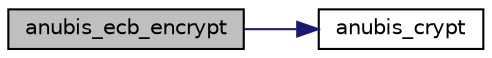 digraph "anubis_ecb_encrypt"
{
 // LATEX_PDF_SIZE
  edge [fontname="Helvetica",fontsize="10",labelfontname="Helvetica",labelfontsize="10"];
  node [fontname="Helvetica",fontsize="10",shape=record];
  rankdir="LR";
  Node11 [label="anubis_ecb_encrypt",height=0.2,width=0.4,color="black", fillcolor="grey75", style="filled", fontcolor="black",tooltip="Encrypts a block of text with Anubis."];
  Node11 -> Node12 [color="midnightblue",fontsize="10",style="solid",fontname="Helvetica"];
  Node12 [label="anubis_crypt",height=0.2,width=0.4,color="black", fillcolor="white", style="filled",URL="$anubis_8c.html#aecd284a674c18ed49efb129855c46de4",tooltip=" "];
}
